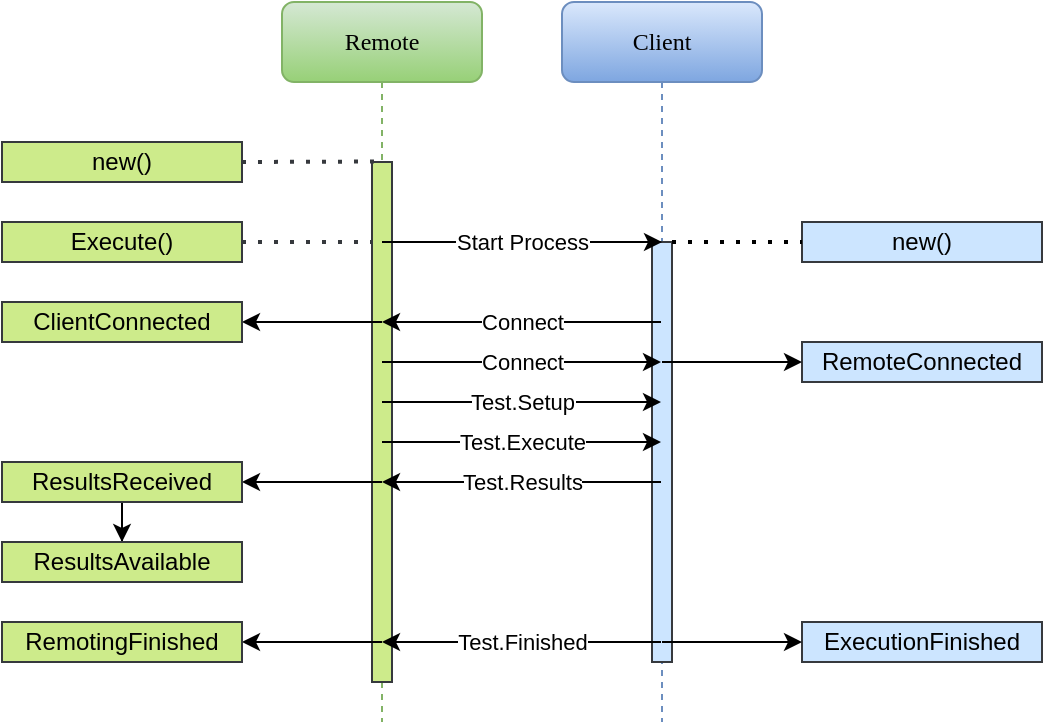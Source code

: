 <mxfile version="13.10.2" type="device"><diagram name="Page-1" id="13e1069c-82ec-6db2-03f1-153e76fe0fe0"><mxGraphModel dx="583" dy="658" grid="1" gridSize="10" guides="1" tooltips="1" connect="1" arrows="1" fold="1" page="1" pageScale="1" pageWidth="1100" pageHeight="850" background="#ffffff" math="0" shadow="0"><root><mxCell id="0"/><mxCell id="1" parent="0"/><mxCell id="7baba1c4bc27f4b0-2" value="Client" style="shape=umlLifeline;perimeter=lifelinePerimeter;whiteSpace=wrap;html=1;container=1;collapsible=0;recursiveResize=0;outlineConnect=0;rounded=1;shadow=0;comic=0;labelBackgroundColor=none;strokeWidth=1;fontFamily=Verdana;fontSize=12;align=center;fillColor=#dae8fc;strokeColor=#6c8ebf;gradientColor=#7ea6e0;" parent="1" vertex="1"><mxGeometry x="460" y="80" width="100" height="360" as="geometry"/></mxCell><mxCell id="7baba1c4bc27f4b0-10" value="" style="html=1;points=[];perimeter=orthogonalPerimeter;rounded=0;shadow=0;comic=0;labelBackgroundColor=none;strokeWidth=1;fontFamily=Verdana;fontSize=12;align=center;fillColor=#cce5ff;strokeColor=#36393d;" parent="7baba1c4bc27f4b0-2" vertex="1"><mxGeometry x="45" y="120" width="10" height="210" as="geometry"/></mxCell><mxCell id="7baba1c4bc27f4b0-8" value="&lt;div&gt;Remote&lt;/div&gt;" style="shape=umlLifeline;perimeter=lifelinePerimeter;whiteSpace=wrap;html=1;container=1;collapsible=0;recursiveResize=0;outlineConnect=0;rounded=1;shadow=0;comic=0;labelBackgroundColor=none;strokeWidth=1;fontFamily=Verdana;fontSize=12;align=center;fillColor=#d5e8d4;strokeColor=#82b366;gradientColor=#97d077;" parent="1" vertex="1"><mxGeometry x="320" y="80" width="100" height="360" as="geometry"/></mxCell><mxCell id="7baba1c4bc27f4b0-9" value="" style="html=1;points=[];perimeter=orthogonalPerimeter;rounded=0;shadow=0;comic=0;labelBackgroundColor=none;strokeWidth=1;fontFamily=Verdana;fontSize=12;align=center;fillColor=#cdeb8b;strokeColor=#36393d;" parent="7baba1c4bc27f4b0-8" vertex="1"><mxGeometry x="45" y="80" width="10" height="260" as="geometry"/></mxCell><mxCell id="VBdrCIKlYFHQROaK_2P--39" value="" style="endArrow=classic;html=1;" parent="7baba1c4bc27f4b0-8" edge="1"><mxGeometry relative="1" as="geometry"><mxPoint x="50" y="120" as="sourcePoint"/><mxPoint x="190" y="120" as="targetPoint"/></mxGeometry></mxCell><mxCell id="VBdrCIKlYFHQROaK_2P--40" value="&lt;div&gt;Start Process&lt;/div&gt;" style="edgeLabel;resizable=0;html=1;align=center;verticalAlign=middle;" parent="VBdrCIKlYFHQROaK_2P--39" connectable="0" vertex="1"><mxGeometry relative="1" as="geometry"/></mxCell><mxCell id="V1I_sIzvcDOoNdi0ND2q-6" value="" style="endArrow=classic;html=1;" edge="1" parent="7baba1c4bc27f4b0-8" target="7baba1c4bc27f4b0-2"><mxGeometry relative="1" as="geometry"><mxPoint x="50" y="180" as="sourcePoint"/><mxPoint x="150" y="180" as="targetPoint"/></mxGeometry></mxCell><mxCell id="V1I_sIzvcDOoNdi0ND2q-7" value="Connect" style="edgeLabel;resizable=0;html=1;align=center;verticalAlign=middle;" connectable="0" vertex="1" parent="V1I_sIzvcDOoNdi0ND2q-6"><mxGeometry relative="1" as="geometry"/></mxCell><mxCell id="V1I_sIzvcDOoNdi0ND2q-10" value="" style="endArrow=classic;html=1;entryX=1;entryY=0.5;entryDx=0;entryDy=0;" edge="1" parent="7baba1c4bc27f4b0-8" target="V1I_sIzvcDOoNdi0ND2q-8"><mxGeometry width="50" height="50" relative="1" as="geometry"><mxPoint x="50" y="160" as="sourcePoint"/><mxPoint x="100" y="110" as="targetPoint"/></mxGeometry></mxCell><mxCell id="V1I_sIzvcDOoNdi0ND2q-13" value="" style="endArrow=classic;html=1;" edge="1" parent="7baba1c4bc27f4b0-8" target="7baba1c4bc27f4b0-2"><mxGeometry relative="1" as="geometry"><mxPoint x="50" y="200" as="sourcePoint"/><mxPoint x="150" y="200" as="targetPoint"/></mxGeometry></mxCell><mxCell id="V1I_sIzvcDOoNdi0ND2q-14" value="Test.Setup" style="edgeLabel;resizable=0;html=1;align=center;verticalAlign=middle;" connectable="0" vertex="1" parent="V1I_sIzvcDOoNdi0ND2q-13"><mxGeometry relative="1" as="geometry"/></mxCell><mxCell id="V1I_sIzvcDOoNdi0ND2q-15" value="" style="endArrow=classic;html=1;" edge="1" parent="7baba1c4bc27f4b0-8" target="7baba1c4bc27f4b0-2"><mxGeometry relative="1" as="geometry"><mxPoint x="50" y="220" as="sourcePoint"/><mxPoint x="150" y="220" as="targetPoint"/></mxGeometry></mxCell><mxCell id="V1I_sIzvcDOoNdi0ND2q-16" value="Test.Execute" style="edgeLabel;resizable=0;html=1;align=center;verticalAlign=middle;" connectable="0" vertex="1" parent="V1I_sIzvcDOoNdi0ND2q-15"><mxGeometry relative="1" as="geometry"/></mxCell><mxCell id="VBdrCIKlYFHQROaK_2P--2" value="new()" style="rounded=0;whiteSpace=wrap;html=1;fillColor=#cdeb8b;strokeColor=#36393d;" parent="1" vertex="1"><mxGeometry x="180" y="150" width="120" height="20" as="geometry"/></mxCell><mxCell id="VBdrCIKlYFHQROaK_2P--3" value="Execute()" style="rounded=0;whiteSpace=wrap;html=1;fillColor=#cdeb8b;strokeColor=#36393d;" parent="1" vertex="1"><mxGeometry x="180" y="190" width="120" height="20" as="geometry"/></mxCell><mxCell id="VBdrCIKlYFHQROaK_2P--7" value="new()" style="rounded=0;whiteSpace=wrap;html=1;fillColor=#cce5ff;strokeColor=#36393d;" parent="1" vertex="1"><mxGeometry x="580" y="190" width="120" height="20" as="geometry"/></mxCell><mxCell id="VBdrCIKlYFHQROaK_2P--14" value="" style="endArrow=none;dashed=1;html=1;dashPattern=1 3;strokeWidth=2;exitX=1;exitY=0.5;exitDx=0;exitDy=0;fillColor=#cdeb8b;strokeColor=#36393d;" parent="1" source="VBdrCIKlYFHQROaK_2P--3" edge="1"><mxGeometry width="50" height="50" relative="1" as="geometry"><mxPoint x="250" y="340" as="sourcePoint"/><mxPoint x="365" y="200" as="targetPoint"/><Array as="points"><mxPoint x="320" y="200"/></Array></mxGeometry></mxCell><mxCell id="VBdrCIKlYFHQROaK_2P--15" value="" style="endArrow=none;dashed=1;html=1;dashPattern=1 3;strokeWidth=2;entryX=0.45;entryY=-0.001;entryDx=0;entryDy=0;entryPerimeter=0;exitX=1;exitY=0.5;exitDx=0;exitDy=0;fillColor=#cdeb8b;strokeColor=#36393d;" parent="1" source="VBdrCIKlYFHQROaK_2P--2" target="7baba1c4bc27f4b0-9" edge="1"><mxGeometry width="50" height="50" relative="1" as="geometry"><mxPoint x="310" y="180" as="sourcePoint"/><mxPoint x="360" y="130" as="targetPoint"/></mxGeometry></mxCell><mxCell id="VBdrCIKlYFHQROaK_2P--17" value="" style="endArrow=none;dashed=1;html=1;dashPattern=1 3;strokeWidth=2;entryX=0;entryY=0.5;entryDx=0;entryDy=0;" parent="1" target="VBdrCIKlYFHQROaK_2P--7" edge="1"><mxGeometry width="50" height="50" relative="1" as="geometry"><mxPoint x="515" y="200" as="sourcePoint"/><mxPoint x="490" y="320" as="targetPoint"/></mxGeometry></mxCell><mxCell id="VBdrCIKlYFHQROaK_2P--32" value="RemoteConnected" style="rounded=0;whiteSpace=wrap;html=1;fillColor=#cce5ff;strokeColor=#36393d;" parent="1" vertex="1"><mxGeometry x="580" y="250" width="120" height="20" as="geometry"/></mxCell><mxCell id="VBdrCIKlYFHQROaK_2P--33" value="ExecutionFinished" style="rounded=0;whiteSpace=wrap;html=1;fillColor=#cce5ff;strokeColor=#36393d;" parent="1" vertex="1"><mxGeometry x="580" y="390" width="120" height="20" as="geometry"/></mxCell><mxCell id="V1I_sIzvcDOoNdi0ND2q-4" value="" style="endArrow=classic;html=1;" edge="1" parent="1" source="7baba1c4bc27f4b0-2"><mxGeometry relative="1" as="geometry"><mxPoint x="480" y="240" as="sourcePoint"/><mxPoint x="370" y="240" as="targetPoint"/></mxGeometry></mxCell><mxCell id="V1I_sIzvcDOoNdi0ND2q-5" value="Connect" style="edgeLabel;resizable=0;html=1;align=center;verticalAlign=middle;" connectable="0" vertex="1" parent="V1I_sIzvcDOoNdi0ND2q-4"><mxGeometry relative="1" as="geometry"/></mxCell><mxCell id="V1I_sIzvcDOoNdi0ND2q-8" value="ClientConnected" style="rounded=0;whiteSpace=wrap;html=1;fillColor=#cdeb8b;strokeColor=#36393d;" vertex="1" parent="1"><mxGeometry x="180" y="230" width="120" height="20" as="geometry"/></mxCell><mxCell id="V1I_sIzvcDOoNdi0ND2q-17" value="" style="endArrow=classic;html=1;" edge="1" parent="1" source="7baba1c4bc27f4b0-2"><mxGeometry relative="1" as="geometry"><mxPoint x="470" y="320" as="sourcePoint"/><mxPoint x="370" y="320" as="targetPoint"/></mxGeometry></mxCell><mxCell id="V1I_sIzvcDOoNdi0ND2q-18" value="Test.Results" style="edgeLabel;resizable=0;html=1;align=center;verticalAlign=middle;" connectable="0" vertex="1" parent="V1I_sIzvcDOoNdi0ND2q-17"><mxGeometry relative="1" as="geometry"/></mxCell><mxCell id="V1I_sIzvcDOoNdi0ND2q-21" value="" style="endArrow=classic;html=1;" edge="1" parent="1"><mxGeometry relative="1" as="geometry"><mxPoint x="509.5" y="400" as="sourcePoint"/><mxPoint x="370" y="400" as="targetPoint"/></mxGeometry></mxCell><mxCell id="V1I_sIzvcDOoNdi0ND2q-22" value="Test.Finished" style="edgeLabel;resizable=0;html=1;align=center;verticalAlign=middle;" connectable="0" vertex="1" parent="V1I_sIzvcDOoNdi0ND2q-21"><mxGeometry relative="1" as="geometry"/></mxCell><mxCell id="V1I_sIzvcDOoNdi0ND2q-23" value="" style="endArrow=classic;html=1;entryX=1;entryY=0.5;entryDx=0;entryDy=0;" edge="1" parent="1" target="V1I_sIzvcDOoNdi0ND2q-24"><mxGeometry width="50" height="50" relative="1" as="geometry"><mxPoint x="370" y="320" as="sourcePoint"/><mxPoint x="100" y="190" as="targetPoint"/></mxGeometry></mxCell><mxCell id="V1I_sIzvcDOoNdi0ND2q-28" value="" style="edgeStyle=orthogonalEdgeStyle;rounded=0;orthogonalLoop=1;jettySize=auto;html=1;entryX=0.5;entryY=0;entryDx=0;entryDy=0;" edge="1" parent="1" source="V1I_sIzvcDOoNdi0ND2q-24" target="V1I_sIzvcDOoNdi0ND2q-27"><mxGeometry relative="1" as="geometry"/></mxCell><mxCell id="V1I_sIzvcDOoNdi0ND2q-24" value="ResultsReceived" style="rounded=0;whiteSpace=wrap;html=1;fillColor=#cdeb8b;strokeColor=#36393d;" vertex="1" parent="1"><mxGeometry x="180" y="310" width="120" height="20" as="geometry"/></mxCell><mxCell id="V1I_sIzvcDOoNdi0ND2q-25" value="" style="endArrow=classic;html=1;entryX=1;entryY=0.5;entryDx=0;entryDy=0;" edge="1" parent="1" target="V1I_sIzvcDOoNdi0ND2q-26"><mxGeometry width="50" height="50" relative="1" as="geometry"><mxPoint x="370" y="400" as="sourcePoint"/><mxPoint x="100" y="270" as="targetPoint"/></mxGeometry></mxCell><mxCell id="V1I_sIzvcDOoNdi0ND2q-26" value="RemotingFinished" style="rounded=0;whiteSpace=wrap;html=1;fillColor=#cdeb8b;strokeColor=#36393d;" vertex="1" parent="1"><mxGeometry x="180" y="390" width="120" height="20" as="geometry"/></mxCell><mxCell id="V1I_sIzvcDOoNdi0ND2q-27" value="ResultsAvailable" style="rounded=0;whiteSpace=wrap;html=1;fillColor=#cdeb8b;strokeColor=#36393d;" vertex="1" parent="1"><mxGeometry x="180" y="350" width="120" height="20" as="geometry"/></mxCell><mxCell id="VBdrCIKlYFHQROaK_2P--38" value="" style="endArrow=classic;html=1;entryX=0;entryY=0.5;entryDx=0;entryDy=0;" parent="1" target="VBdrCIKlYFHQROaK_2P--32" edge="1" source="7baba1c4bc27f4b0-2"><mxGeometry width="50" height="50" relative="1" as="geometry"><mxPoint x="510" y="280" as="sourcePoint"/><mxPoint x="560" y="230" as="targetPoint"/></mxGeometry></mxCell><mxCell id="VBdrCIKlYFHQROaK_2P--37" value="" style="endArrow=classic;html=1;entryX=0;entryY=0.5;entryDx=0;entryDy=0;" parent="1" target="VBdrCIKlYFHQROaK_2P--33" edge="1" source="7baba1c4bc27f4b0-2"><mxGeometry width="50" height="50" relative="1" as="geometry"><mxPoint x="510" y="420" as="sourcePoint"/><mxPoint x="560" y="533" as="targetPoint"/></mxGeometry></mxCell></root></mxGraphModel></diagram></mxfile>